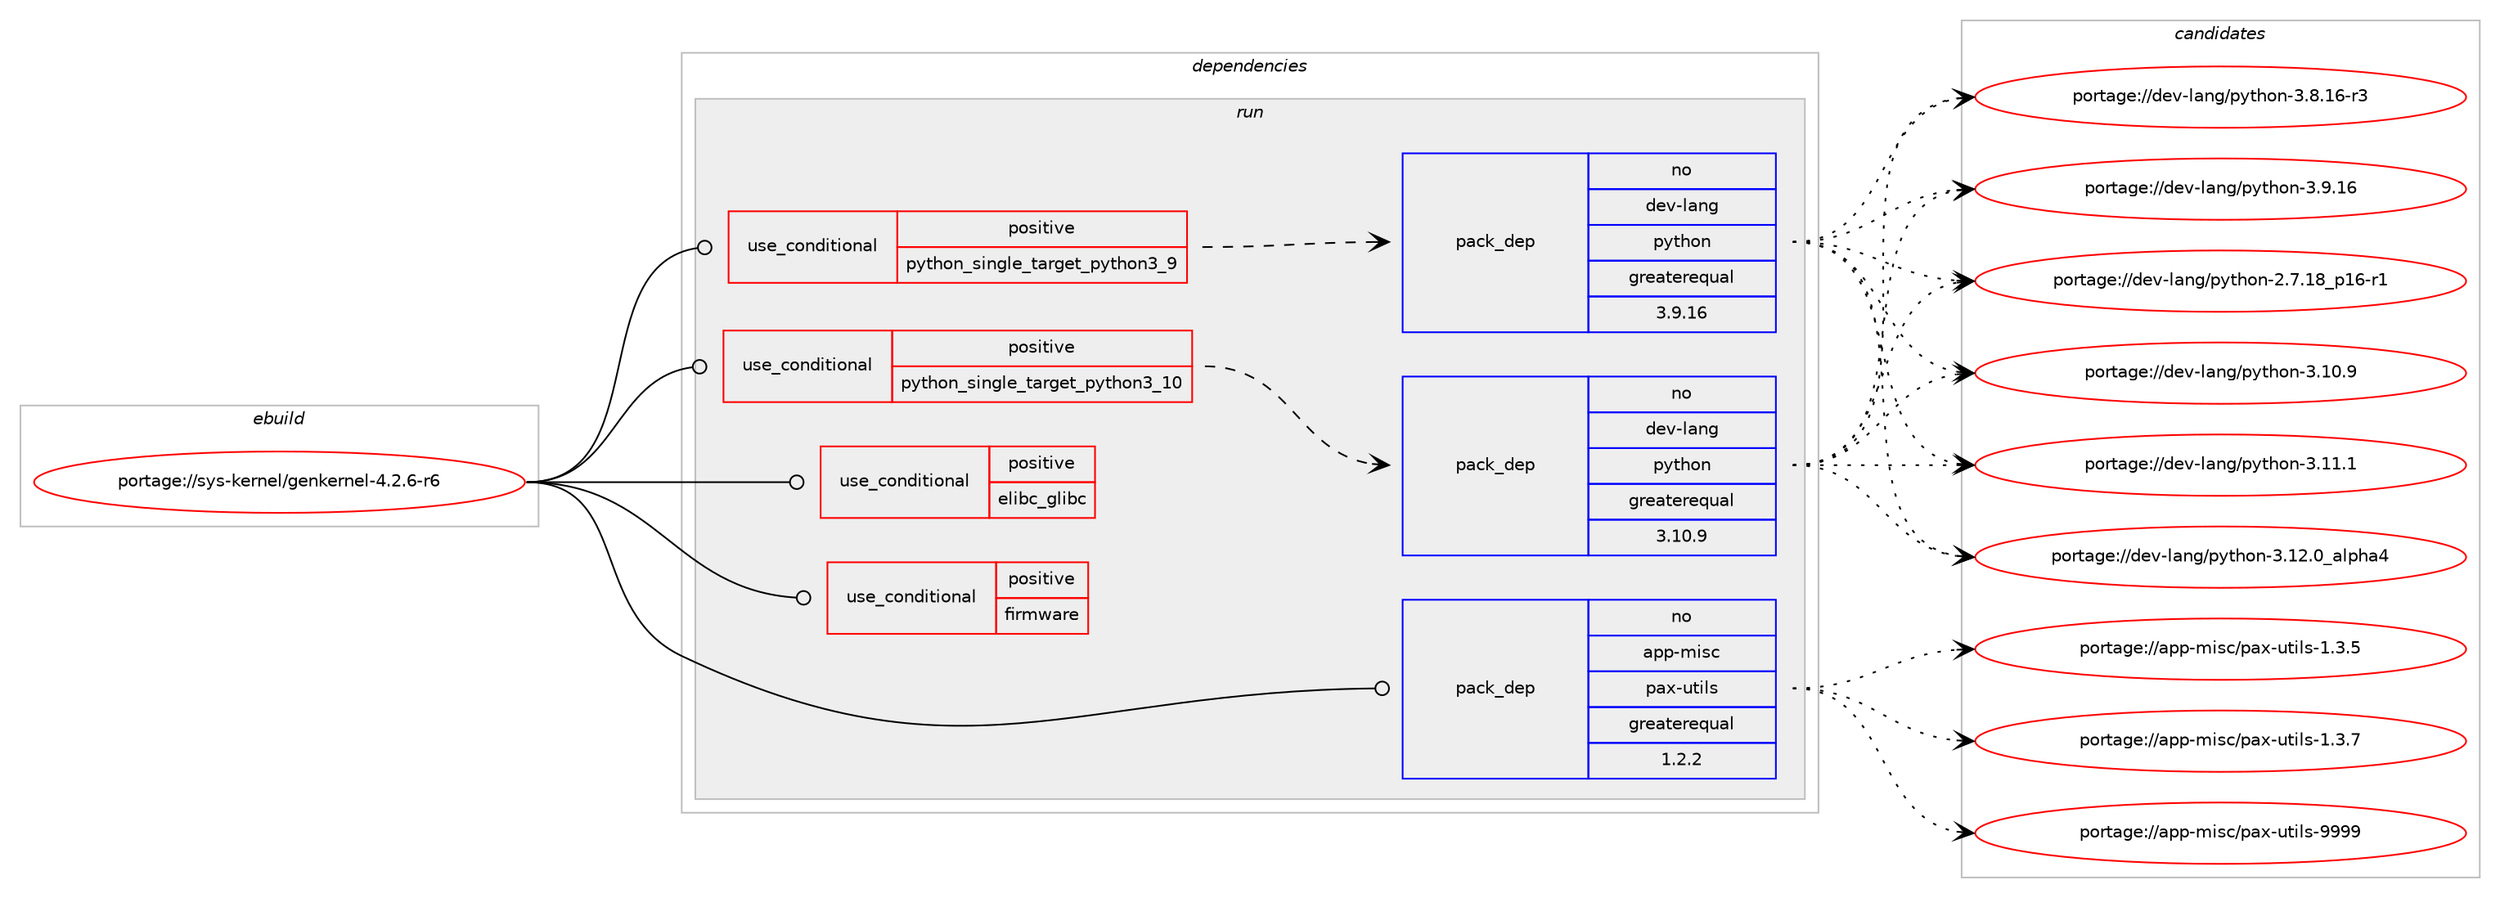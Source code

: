 digraph prolog {

# *************
# Graph options
# *************

newrank=true;
concentrate=true;
compound=true;
graph [rankdir=LR,fontname=Helvetica,fontsize=10,ranksep=1.5];#, ranksep=2.5, nodesep=0.2];
edge  [arrowhead=vee];
node  [fontname=Helvetica,fontsize=10];

# **********
# The ebuild
# **********

subgraph cluster_leftcol {
color=gray;
rank=same;
label=<<i>ebuild</i>>;
id [label="portage://sys-kernel/genkernel-4.2.6-r6", color=red, width=4, href="../sys-kernel/genkernel-4.2.6-r6.svg"];
}

# ****************
# The dependencies
# ****************

subgraph cluster_midcol {
color=gray;
label=<<i>dependencies</i>>;
subgraph cluster_compile {
fillcolor="#eeeeee";
style=filled;
label=<<i>compile</i>>;
}
subgraph cluster_compileandrun {
fillcolor="#eeeeee";
style=filled;
label=<<i>compile and run</i>>;
}
subgraph cluster_run {
fillcolor="#eeeeee";
style=filled;
label=<<i>run</i>>;
subgraph cond4240 {
dependency6457 [label=<<TABLE BORDER="0" CELLBORDER="1" CELLSPACING="0" CELLPADDING="4"><TR><TD ROWSPAN="3" CELLPADDING="10">use_conditional</TD></TR><TR><TD>positive</TD></TR><TR><TD>elibc_glibc</TD></TR></TABLE>>, shape=none, color=red];
# *** BEGIN UNKNOWN DEPENDENCY TYPE (TODO) ***
# dependency6457 -> package_dependency(portage://sys-kernel/genkernel-4.2.6-r6,run,no,sys-libs,glibc,none,[,,],[],[use(enable(static-libs),positive)])
# *** END UNKNOWN DEPENDENCY TYPE (TODO) ***

}
id:e -> dependency6457:w [weight=20,style="solid",arrowhead="odot"];
subgraph cond4241 {
dependency6458 [label=<<TABLE BORDER="0" CELLBORDER="1" CELLSPACING="0" CELLPADDING="4"><TR><TD ROWSPAN="3" CELLPADDING="10">use_conditional</TD></TR><TR><TD>positive</TD></TR><TR><TD>firmware</TD></TR></TABLE>>, shape=none, color=red];
# *** BEGIN UNKNOWN DEPENDENCY TYPE (TODO) ***
# dependency6458 -> package_dependency(portage://sys-kernel/genkernel-4.2.6-r6,run,no,sys-kernel,linux-firmware,none,[,,],[],[])
# *** END UNKNOWN DEPENDENCY TYPE (TODO) ***

}
id:e -> dependency6458:w [weight=20,style="solid",arrowhead="odot"];
subgraph cond4242 {
dependency6459 [label=<<TABLE BORDER="0" CELLBORDER="1" CELLSPACING="0" CELLPADDING="4"><TR><TD ROWSPAN="3" CELLPADDING="10">use_conditional</TD></TR><TR><TD>positive</TD></TR><TR><TD>python_single_target_python3_10</TD></TR></TABLE>>, shape=none, color=red];
subgraph pack2158 {
dependency6460 [label=<<TABLE BORDER="0" CELLBORDER="1" CELLSPACING="0" CELLPADDING="4" WIDTH="220"><TR><TD ROWSPAN="6" CELLPADDING="30">pack_dep</TD></TR><TR><TD WIDTH="110">no</TD></TR><TR><TD>dev-lang</TD></TR><TR><TD>python</TD></TR><TR><TD>greaterequal</TD></TR><TR><TD>3.10.9</TD></TR></TABLE>>, shape=none, color=blue];
}
dependency6459:e -> dependency6460:w [weight=20,style="dashed",arrowhead="vee"];
}
id:e -> dependency6459:w [weight=20,style="solid",arrowhead="odot"];
subgraph cond4243 {
dependency6461 [label=<<TABLE BORDER="0" CELLBORDER="1" CELLSPACING="0" CELLPADDING="4"><TR><TD ROWSPAN="3" CELLPADDING="10">use_conditional</TD></TR><TR><TD>positive</TD></TR><TR><TD>python_single_target_python3_9</TD></TR></TABLE>>, shape=none, color=red];
subgraph pack2159 {
dependency6462 [label=<<TABLE BORDER="0" CELLBORDER="1" CELLSPACING="0" CELLPADDING="4" WIDTH="220"><TR><TD ROWSPAN="6" CELLPADDING="30">pack_dep</TD></TR><TR><TD WIDTH="110">no</TD></TR><TR><TD>dev-lang</TD></TR><TR><TD>python</TD></TR><TR><TD>greaterequal</TD></TR><TR><TD>3.9.16</TD></TR></TABLE>>, shape=none, color=blue];
}
dependency6461:e -> dependency6462:w [weight=20,style="dashed",arrowhead="vee"];
}
id:e -> dependency6461:w [weight=20,style="solid",arrowhead="odot"];
# *** BEGIN UNKNOWN DEPENDENCY TYPE (TODO) ***
# id -> package_dependency(portage://sys-kernel/genkernel-4.2.6-r6,run,no,app-arch,cpio,none,[,,],[],[])
# *** END UNKNOWN DEPENDENCY TYPE (TODO) ***

subgraph pack2160 {
dependency6463 [label=<<TABLE BORDER="0" CELLBORDER="1" CELLSPACING="0" CELLPADDING="4" WIDTH="220"><TR><TD ROWSPAN="6" CELLPADDING="30">pack_dep</TD></TR><TR><TD WIDTH="110">no</TD></TR><TR><TD>app-misc</TD></TR><TR><TD>pax-utils</TD></TR><TR><TD>greaterequal</TD></TR><TR><TD>1.2.2</TD></TR></TABLE>>, shape=none, color=blue];
}
id:e -> dependency6463:w [weight=20,style="solid",arrowhead="odot"];
# *** BEGIN UNKNOWN DEPENDENCY TYPE (TODO) ***
# id -> package_dependency(portage://sys-kernel/genkernel-4.2.6-r6,run,no,app-portage,elt-patches,none,[,,],[],[])
# *** END UNKNOWN DEPENDENCY TYPE (TODO) ***

# *** BEGIN UNKNOWN DEPENDENCY TYPE (TODO) ***
# id -> package_dependency(portage://sys-kernel/genkernel-4.2.6-r6,run,no,dev-util,gperf,none,[,,],[],[])
# *** END UNKNOWN DEPENDENCY TYPE (TODO) ***

# *** BEGIN UNKNOWN DEPENDENCY TYPE (TODO) ***
# id -> package_dependency(portage://sys-kernel/genkernel-4.2.6-r6,run,no,sys-apps,sandbox,none,[,,],[],[])
# *** END UNKNOWN DEPENDENCY TYPE (TODO) ***

# *** BEGIN UNKNOWN DEPENDENCY TYPE (TODO) ***
# id -> package_dependency(portage://sys-kernel/genkernel-4.2.6-r6,run,no,sys-devel,autoconf,none,[,,],[],[])
# *** END UNKNOWN DEPENDENCY TYPE (TODO) ***

# *** BEGIN UNKNOWN DEPENDENCY TYPE (TODO) ***
# id -> package_dependency(portage://sys-kernel/genkernel-4.2.6-r6,run,no,sys-devel,autoconf-archive,none,[,,],[],[])
# *** END UNKNOWN DEPENDENCY TYPE (TODO) ***

# *** BEGIN UNKNOWN DEPENDENCY TYPE (TODO) ***
# id -> package_dependency(portage://sys-kernel/genkernel-4.2.6-r6,run,no,sys-devel,automake,none,[,,],[],[])
# *** END UNKNOWN DEPENDENCY TYPE (TODO) ***

# *** BEGIN UNKNOWN DEPENDENCY TYPE (TODO) ***
# id -> package_dependency(portage://sys-kernel/genkernel-4.2.6-r6,run,no,sys-devel,bc,none,[,,],[],[])
# *** END UNKNOWN DEPENDENCY TYPE (TODO) ***

# *** BEGIN UNKNOWN DEPENDENCY TYPE (TODO) ***
# id -> package_dependency(portage://sys-kernel/genkernel-4.2.6-r6,run,no,sys-devel,bison,none,[,,],[],[])
# *** END UNKNOWN DEPENDENCY TYPE (TODO) ***

# *** BEGIN UNKNOWN DEPENDENCY TYPE (TODO) ***
# id -> package_dependency(portage://sys-kernel/genkernel-4.2.6-r6,run,no,sys-devel,flex,none,[,,],[],[])
# *** END UNKNOWN DEPENDENCY TYPE (TODO) ***

# *** BEGIN UNKNOWN DEPENDENCY TYPE (TODO) ***
# id -> package_dependency(portage://sys-kernel/genkernel-4.2.6-r6,run,no,sys-devel,libtool,none,[,,],[],[])
# *** END UNKNOWN DEPENDENCY TYPE (TODO) ***

# *** BEGIN UNKNOWN DEPENDENCY TYPE (TODO) ***
# id -> package_dependency(portage://sys-kernel/genkernel-4.2.6-r6,run,no,virtual,pkgconfig,none,[,,],[],[])
# *** END UNKNOWN DEPENDENCY TYPE (TODO) ***

}
}

# **************
# The candidates
# **************

subgraph cluster_choices {
rank=same;
color=gray;
label=<<i>candidates</i>>;

subgraph choice2158 {
color=black;
nodesep=1;
choice100101118451089711010347112121116104111110455046554649569511249544511449 [label="portage://dev-lang/python-2.7.18_p16-r1", color=red, width=4,href="../dev-lang/python-2.7.18_p16-r1.svg"];
choice10010111845108971101034711212111610411111045514649484657 [label="portage://dev-lang/python-3.10.9", color=red, width=4,href="../dev-lang/python-3.10.9.svg"];
choice10010111845108971101034711212111610411111045514649494649 [label="portage://dev-lang/python-3.11.1", color=red, width=4,href="../dev-lang/python-3.11.1.svg"];
choice1001011184510897110103471121211161041111104551464950464895971081121049752 [label="portage://dev-lang/python-3.12.0_alpha4", color=red, width=4,href="../dev-lang/python-3.12.0_alpha4.svg"];
choice100101118451089711010347112121116104111110455146564649544511451 [label="portage://dev-lang/python-3.8.16-r3", color=red, width=4,href="../dev-lang/python-3.8.16-r3.svg"];
choice10010111845108971101034711212111610411111045514657464954 [label="portage://dev-lang/python-3.9.16", color=red, width=4,href="../dev-lang/python-3.9.16.svg"];
dependency6460:e -> choice100101118451089711010347112121116104111110455046554649569511249544511449:w [style=dotted,weight="100"];
dependency6460:e -> choice10010111845108971101034711212111610411111045514649484657:w [style=dotted,weight="100"];
dependency6460:e -> choice10010111845108971101034711212111610411111045514649494649:w [style=dotted,weight="100"];
dependency6460:e -> choice1001011184510897110103471121211161041111104551464950464895971081121049752:w [style=dotted,weight="100"];
dependency6460:e -> choice100101118451089711010347112121116104111110455146564649544511451:w [style=dotted,weight="100"];
dependency6460:e -> choice10010111845108971101034711212111610411111045514657464954:w [style=dotted,weight="100"];
}
subgraph choice2159 {
color=black;
nodesep=1;
choice100101118451089711010347112121116104111110455046554649569511249544511449 [label="portage://dev-lang/python-2.7.18_p16-r1", color=red, width=4,href="../dev-lang/python-2.7.18_p16-r1.svg"];
choice10010111845108971101034711212111610411111045514649484657 [label="portage://dev-lang/python-3.10.9", color=red, width=4,href="../dev-lang/python-3.10.9.svg"];
choice10010111845108971101034711212111610411111045514649494649 [label="portage://dev-lang/python-3.11.1", color=red, width=4,href="../dev-lang/python-3.11.1.svg"];
choice1001011184510897110103471121211161041111104551464950464895971081121049752 [label="portage://dev-lang/python-3.12.0_alpha4", color=red, width=4,href="../dev-lang/python-3.12.0_alpha4.svg"];
choice100101118451089711010347112121116104111110455146564649544511451 [label="portage://dev-lang/python-3.8.16-r3", color=red, width=4,href="../dev-lang/python-3.8.16-r3.svg"];
choice10010111845108971101034711212111610411111045514657464954 [label="portage://dev-lang/python-3.9.16", color=red, width=4,href="../dev-lang/python-3.9.16.svg"];
dependency6462:e -> choice100101118451089711010347112121116104111110455046554649569511249544511449:w [style=dotted,weight="100"];
dependency6462:e -> choice10010111845108971101034711212111610411111045514649484657:w [style=dotted,weight="100"];
dependency6462:e -> choice10010111845108971101034711212111610411111045514649494649:w [style=dotted,weight="100"];
dependency6462:e -> choice1001011184510897110103471121211161041111104551464950464895971081121049752:w [style=dotted,weight="100"];
dependency6462:e -> choice100101118451089711010347112121116104111110455146564649544511451:w [style=dotted,weight="100"];
dependency6462:e -> choice10010111845108971101034711212111610411111045514657464954:w [style=dotted,weight="100"];
}
subgraph choice2160 {
color=black;
nodesep=1;
choice971121124510910511599471129712045117116105108115454946514653 [label="portage://app-misc/pax-utils-1.3.5", color=red, width=4,href="../app-misc/pax-utils-1.3.5.svg"];
choice971121124510910511599471129712045117116105108115454946514655 [label="portage://app-misc/pax-utils-1.3.7", color=red, width=4,href="../app-misc/pax-utils-1.3.7.svg"];
choice9711211245109105115994711297120451171161051081154557575757 [label="portage://app-misc/pax-utils-9999", color=red, width=4,href="../app-misc/pax-utils-9999.svg"];
dependency6463:e -> choice971121124510910511599471129712045117116105108115454946514653:w [style=dotted,weight="100"];
dependency6463:e -> choice971121124510910511599471129712045117116105108115454946514655:w [style=dotted,weight="100"];
dependency6463:e -> choice9711211245109105115994711297120451171161051081154557575757:w [style=dotted,weight="100"];
}
}

}
